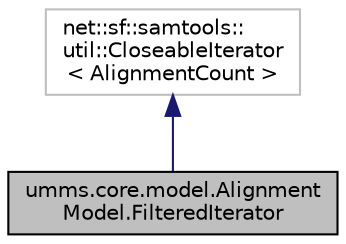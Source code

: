 digraph "umms.core.model.AlignmentModel.FilteredIterator"
{
  edge [fontname="Helvetica",fontsize="10",labelfontname="Helvetica",labelfontsize="10"];
  node [fontname="Helvetica",fontsize="10",shape=record];
  Node1 [label="umms.core.model.Alignment\lModel.FilteredIterator",height=0.2,width=0.4,color="black", fillcolor="grey75", style="filled" fontcolor="black"];
  Node2 -> Node1 [dir="back",color="midnightblue",fontsize="10",style="solid"];
  Node2 [label="net::sf::samtools::\lutil::CloseableIterator\l\< AlignmentCount \>",height=0.2,width=0.4,color="grey75", fillcolor="white", style="filled"];
}
